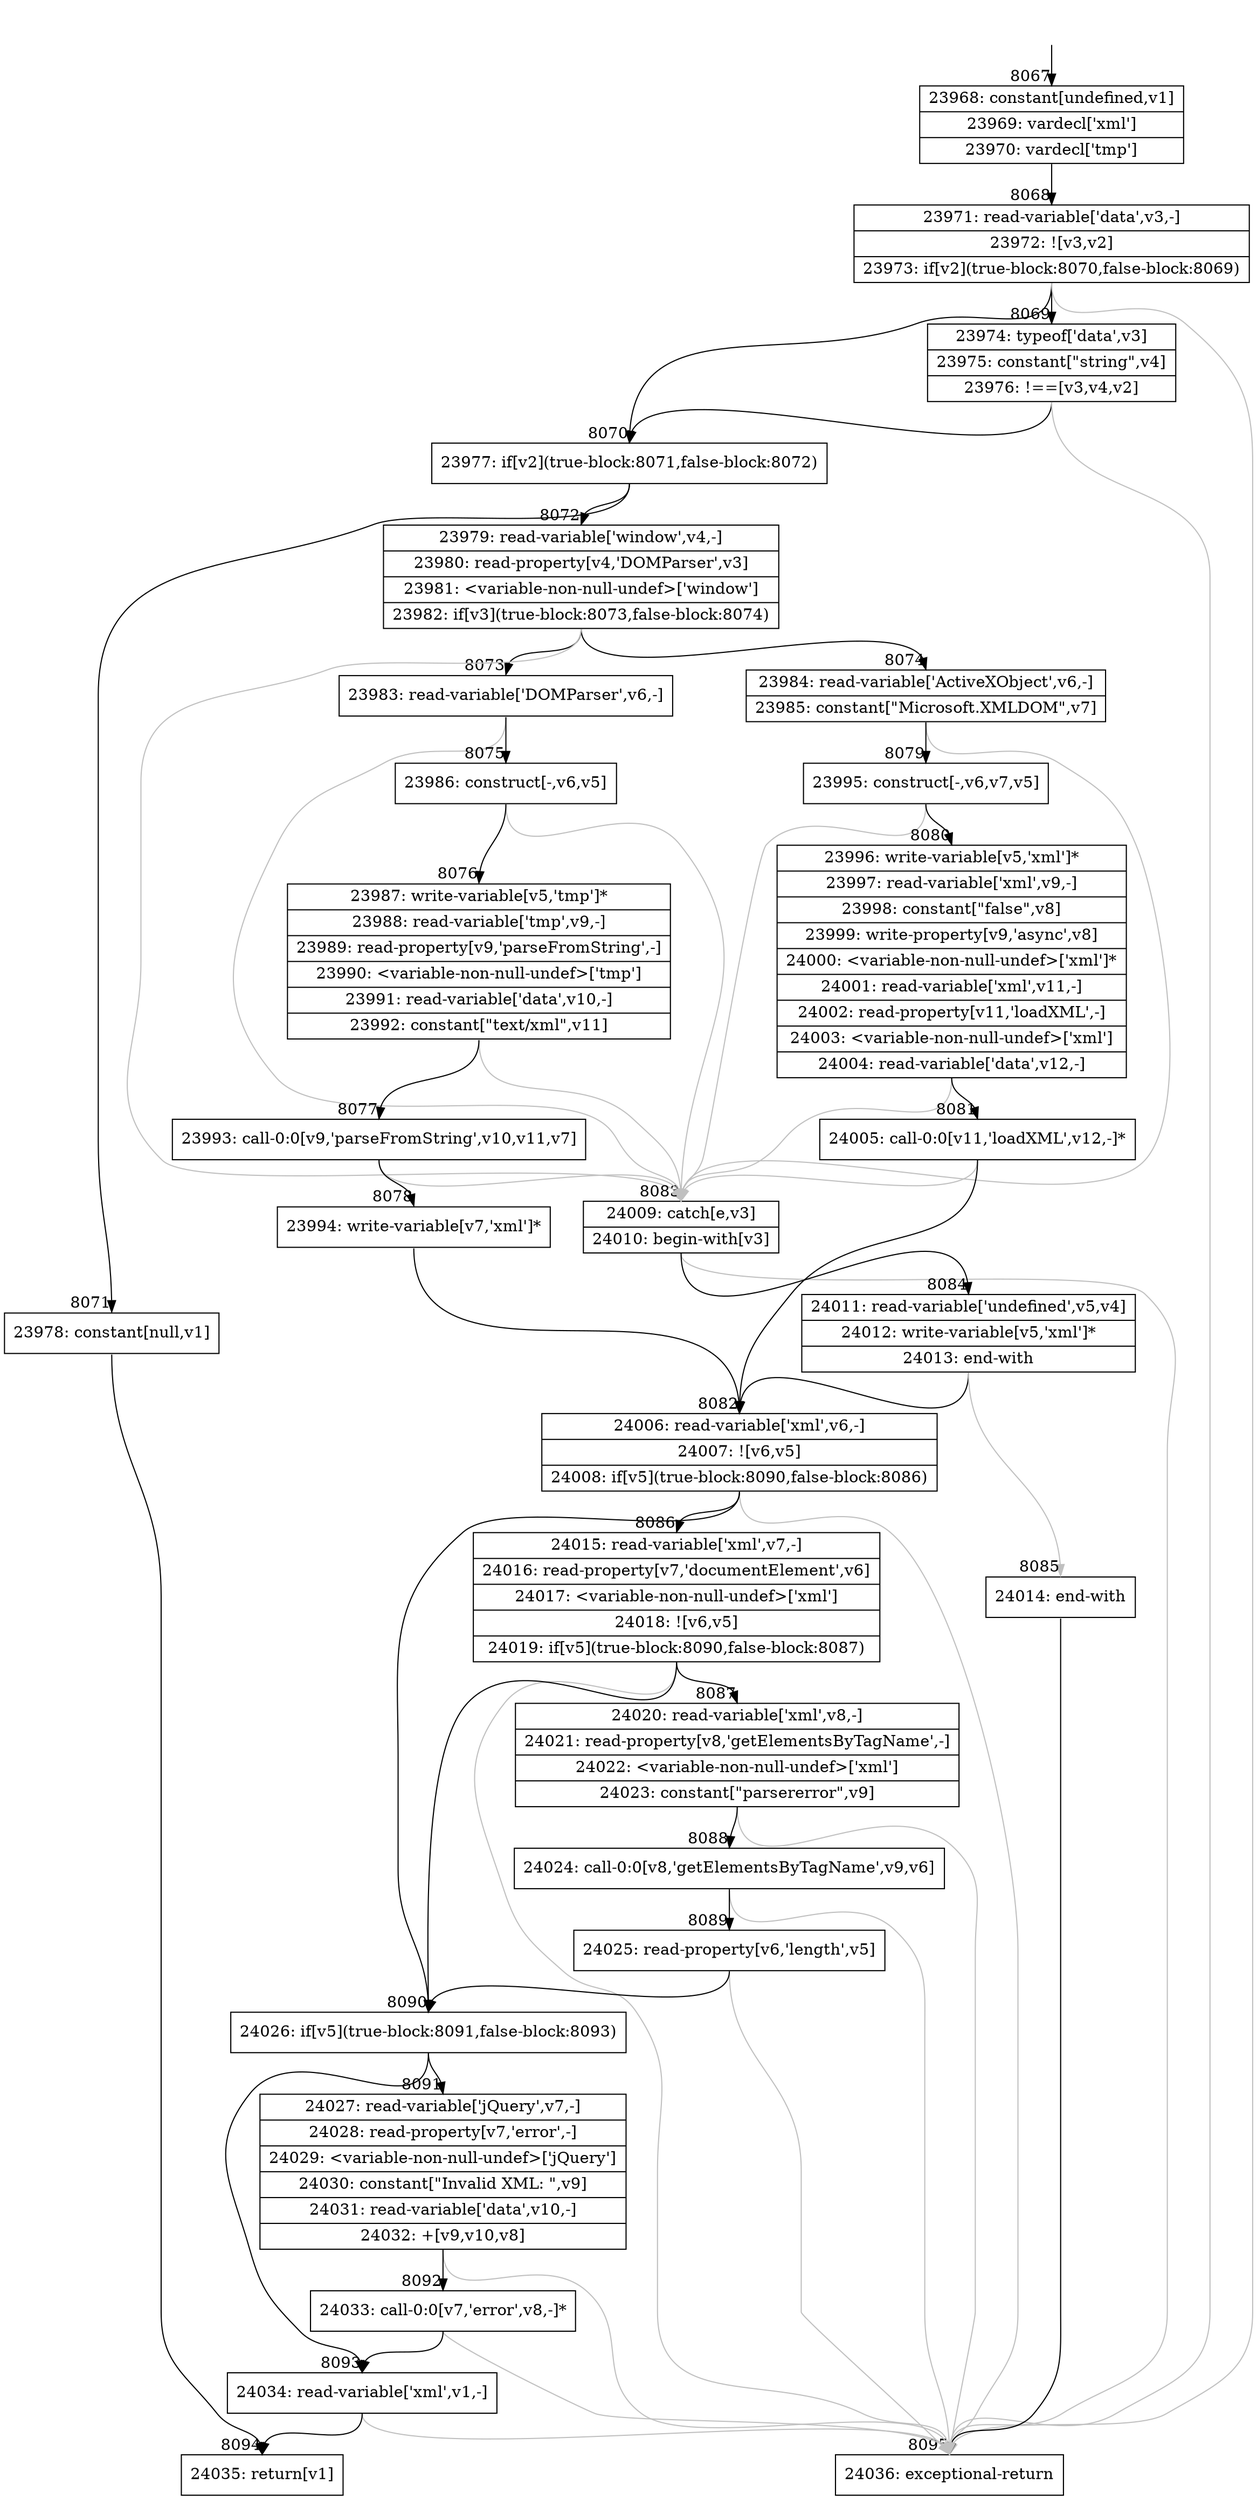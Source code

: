 digraph {
rankdir="TD"
BB_entry504[shape=none,label=""];
BB_entry504 -> BB8067 [tailport=s, headport=n, headlabel="    8067"]
BB8067 [shape=record label="{23968: constant[undefined,v1]|23969: vardecl['xml']|23970: vardecl['tmp']}" ] 
BB8067 -> BB8068 [tailport=s, headport=n, headlabel="      8068"]
BB8068 [shape=record label="{23971: read-variable['data',v3,-]|23972: ![v3,v2]|23973: if[v2](true-block:8070,false-block:8069)}" ] 
BB8068 -> BB8070 [tailport=s, headport=n, headlabel="      8070"]
BB8068 -> BB8069 [tailport=s, headport=n, headlabel="      8069"]
BB8068 -> BB8095 [tailport=s, headport=n, color=gray, headlabel="      8095"]
BB8069 [shape=record label="{23974: typeof['data',v3]|23975: constant[\"string\",v4]|23976: !==[v3,v4,v2]}" ] 
BB8069 -> BB8070 [tailport=s, headport=n]
BB8069 -> BB8095 [tailport=s, headport=n, color=gray]
BB8070 [shape=record label="{23977: if[v2](true-block:8071,false-block:8072)}" ] 
BB8070 -> BB8071 [tailport=s, headport=n, headlabel="      8071"]
BB8070 -> BB8072 [tailport=s, headport=n, headlabel="      8072"]
BB8071 [shape=record label="{23978: constant[null,v1]}" ] 
BB8071 -> BB8094 [tailport=s, headport=n, headlabel="      8094"]
BB8072 [shape=record label="{23979: read-variable['window',v4,-]|23980: read-property[v4,'DOMParser',v3]|23981: \<variable-non-null-undef\>['window']|23982: if[v3](true-block:8073,false-block:8074)}" ] 
BB8072 -> BB8073 [tailport=s, headport=n, headlabel="      8073"]
BB8072 -> BB8074 [tailport=s, headport=n, headlabel="      8074"]
BB8072 -> BB8083 [tailport=s, headport=n, color=gray, headlabel="      8083"]
BB8073 [shape=record label="{23983: read-variable['DOMParser',v6,-]}" ] 
BB8073 -> BB8075 [tailport=s, headport=n, headlabel="      8075"]
BB8073 -> BB8083 [tailport=s, headport=n, color=gray]
BB8074 [shape=record label="{23984: read-variable['ActiveXObject',v6,-]|23985: constant[\"Microsoft.XMLDOM\",v7]}" ] 
BB8074 -> BB8079 [tailport=s, headport=n, headlabel="      8079"]
BB8074 -> BB8083 [tailport=s, headport=n, color=gray]
BB8075 [shape=record label="{23986: construct[-,v6,v5]}" ] 
BB8075 -> BB8076 [tailport=s, headport=n, headlabel="      8076"]
BB8075 -> BB8083 [tailport=s, headport=n, color=gray]
BB8076 [shape=record label="{23987: write-variable[v5,'tmp']*|23988: read-variable['tmp',v9,-]|23989: read-property[v9,'parseFromString',-]|23990: \<variable-non-null-undef\>['tmp']|23991: read-variable['data',v10,-]|23992: constant[\"text/xml\",v11]}" ] 
BB8076 -> BB8077 [tailport=s, headport=n, headlabel="      8077"]
BB8076 -> BB8083 [tailport=s, headport=n, color=gray]
BB8077 [shape=record label="{23993: call-0:0[v9,'parseFromString',v10,v11,v7]}" ] 
BB8077 -> BB8078 [tailport=s, headport=n, headlabel="      8078"]
BB8077 -> BB8083 [tailport=s, headport=n, color=gray]
BB8078 [shape=record label="{23994: write-variable[v7,'xml']*}" ] 
BB8078 -> BB8082 [tailport=s, headport=n, headlabel="      8082"]
BB8079 [shape=record label="{23995: construct[-,v6,v7,v5]}" ] 
BB8079 -> BB8080 [tailport=s, headport=n, headlabel="      8080"]
BB8079 -> BB8083 [tailport=s, headport=n, color=gray]
BB8080 [shape=record label="{23996: write-variable[v5,'xml']*|23997: read-variable['xml',v9,-]|23998: constant[\"false\",v8]|23999: write-property[v9,'async',v8]|24000: \<variable-non-null-undef\>['xml']*|24001: read-variable['xml',v11,-]|24002: read-property[v11,'loadXML',-]|24003: \<variable-non-null-undef\>['xml']|24004: read-variable['data',v12,-]}" ] 
BB8080 -> BB8081 [tailport=s, headport=n, headlabel="      8081"]
BB8080 -> BB8083 [tailport=s, headport=n, color=gray]
BB8081 [shape=record label="{24005: call-0:0[v11,'loadXML',v12,-]*}" ] 
BB8081 -> BB8082 [tailport=s, headport=n]
BB8081 -> BB8083 [tailport=s, headport=n, color=gray]
BB8082 [shape=record label="{24006: read-variable['xml',v6,-]|24007: ![v6,v5]|24008: if[v5](true-block:8090,false-block:8086)}" ] 
BB8082 -> BB8090 [tailport=s, headport=n, headlabel="      8090"]
BB8082 -> BB8086 [tailport=s, headport=n, headlabel="      8086"]
BB8082 -> BB8095 [tailport=s, headport=n, color=gray]
BB8083 [shape=record label="{24009: catch[e,v3]|24010: begin-with[v3]}" ] 
BB8083 -> BB8084 [tailport=s, headport=n, headlabel="      8084"]
BB8083 -> BB8095 [tailport=s, headport=n, color=gray]
BB8084 [shape=record label="{24011: read-variable['undefined',v5,v4]|24012: write-variable[v5,'xml']*|24013: end-with}" ] 
BB8084 -> BB8082 [tailport=s, headport=n]
BB8084 -> BB8085 [tailport=s, headport=n, color=gray, headlabel="      8085"]
BB8085 [shape=record label="{24014: end-with}" ] 
BB8085 -> BB8095 [tailport=s, headport=n]
BB8086 [shape=record label="{24015: read-variable['xml',v7,-]|24016: read-property[v7,'documentElement',v6]|24017: \<variable-non-null-undef\>['xml']|24018: ![v6,v5]|24019: if[v5](true-block:8090,false-block:8087)}" ] 
BB8086 -> BB8090 [tailport=s, headport=n]
BB8086 -> BB8087 [tailport=s, headport=n, headlabel="      8087"]
BB8086 -> BB8095 [tailport=s, headport=n, color=gray]
BB8087 [shape=record label="{24020: read-variable['xml',v8,-]|24021: read-property[v8,'getElementsByTagName',-]|24022: \<variable-non-null-undef\>['xml']|24023: constant[\"parsererror\",v9]}" ] 
BB8087 -> BB8088 [tailport=s, headport=n, headlabel="      8088"]
BB8087 -> BB8095 [tailport=s, headport=n, color=gray]
BB8088 [shape=record label="{24024: call-0:0[v8,'getElementsByTagName',v9,v6]}" ] 
BB8088 -> BB8089 [tailport=s, headport=n, headlabel="      8089"]
BB8088 -> BB8095 [tailport=s, headport=n, color=gray]
BB8089 [shape=record label="{24025: read-property[v6,'length',v5]}" ] 
BB8089 -> BB8090 [tailport=s, headport=n]
BB8089 -> BB8095 [tailport=s, headport=n, color=gray]
BB8090 [shape=record label="{24026: if[v5](true-block:8091,false-block:8093)}" ] 
BB8090 -> BB8091 [tailport=s, headport=n, headlabel="      8091"]
BB8090 -> BB8093 [tailport=s, headport=n, headlabel="      8093"]
BB8091 [shape=record label="{24027: read-variable['jQuery',v7,-]|24028: read-property[v7,'error',-]|24029: \<variable-non-null-undef\>['jQuery']|24030: constant[\"Invalid XML: \",v9]|24031: read-variable['data',v10,-]|24032: +[v9,v10,v8]}" ] 
BB8091 -> BB8092 [tailport=s, headport=n, headlabel="      8092"]
BB8091 -> BB8095 [tailport=s, headport=n, color=gray]
BB8092 [shape=record label="{24033: call-0:0[v7,'error',v8,-]*}" ] 
BB8092 -> BB8093 [tailport=s, headport=n]
BB8092 -> BB8095 [tailport=s, headport=n, color=gray]
BB8093 [shape=record label="{24034: read-variable['xml',v1,-]}" ] 
BB8093 -> BB8094 [tailport=s, headport=n]
BB8093 -> BB8095 [tailport=s, headport=n, color=gray]
BB8094 [shape=record label="{24035: return[v1]}" ] 
BB8095 [shape=record label="{24036: exceptional-return}" ] 
}
